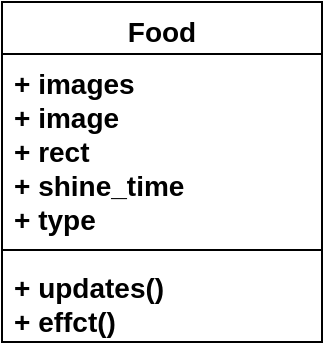 <mxfile version="20.6.2" type="github">
  <diagram id="gSji-bgm01qJT9zh7uoj" name="第 1 页">
    <mxGraphModel dx="1182" dy="518" grid="1" gridSize="10" guides="1" tooltips="1" connect="1" arrows="1" fold="1" page="1" pageScale="1" pageWidth="827" pageHeight="1169" math="0" shadow="0">
      <root>
        <mxCell id="0" />
        <mxCell id="1" parent="0" />
        <mxCell id="EU5Jird92h2p7L7cbnWu-1" value="Food" style="swimlane;fontStyle=1;align=center;verticalAlign=top;childLayout=stackLayout;horizontal=1;startSize=26;horizontalStack=0;resizeParent=1;resizeParentMax=0;resizeLast=0;collapsible=1;marginBottom=0;fontSize=14;" vertex="1" parent="1">
          <mxGeometry x="320" y="130" width="160" height="170" as="geometry" />
        </mxCell>
        <mxCell id="EU5Jird92h2p7L7cbnWu-2" value="+ images&#xa;+ image&#xa;+ rect&#xa;+ shine_time&#xa;+ type" style="text;strokeColor=none;fillColor=none;align=left;verticalAlign=top;spacingLeft=4;spacingRight=4;overflow=hidden;rotatable=0;points=[[0,0.5],[1,0.5]];portConstraint=eastwest;fontSize=14;fontStyle=1" vertex="1" parent="EU5Jird92h2p7L7cbnWu-1">
          <mxGeometry y="26" width="160" height="94" as="geometry" />
        </mxCell>
        <mxCell id="EU5Jird92h2p7L7cbnWu-3" value="" style="line;strokeWidth=1;fillColor=none;align=left;verticalAlign=middle;spacingTop=-1;spacingLeft=3;spacingRight=3;rotatable=0;labelPosition=right;points=[];portConstraint=eastwest;strokeColor=inherit;" vertex="1" parent="EU5Jird92h2p7L7cbnWu-1">
          <mxGeometry y="120" width="160" height="8" as="geometry" />
        </mxCell>
        <mxCell id="EU5Jird92h2p7L7cbnWu-4" value="+ updates()&#xa;+ effct()" style="text;strokeColor=none;fillColor=none;align=left;verticalAlign=top;spacingLeft=4;spacingRight=4;overflow=hidden;rotatable=0;points=[[0,0.5],[1,0.5]];portConstraint=eastwest;fontSize=14;fontStyle=1" vertex="1" parent="EU5Jird92h2p7L7cbnWu-1">
          <mxGeometry y="128" width="160" height="42" as="geometry" />
        </mxCell>
      </root>
    </mxGraphModel>
  </diagram>
</mxfile>
